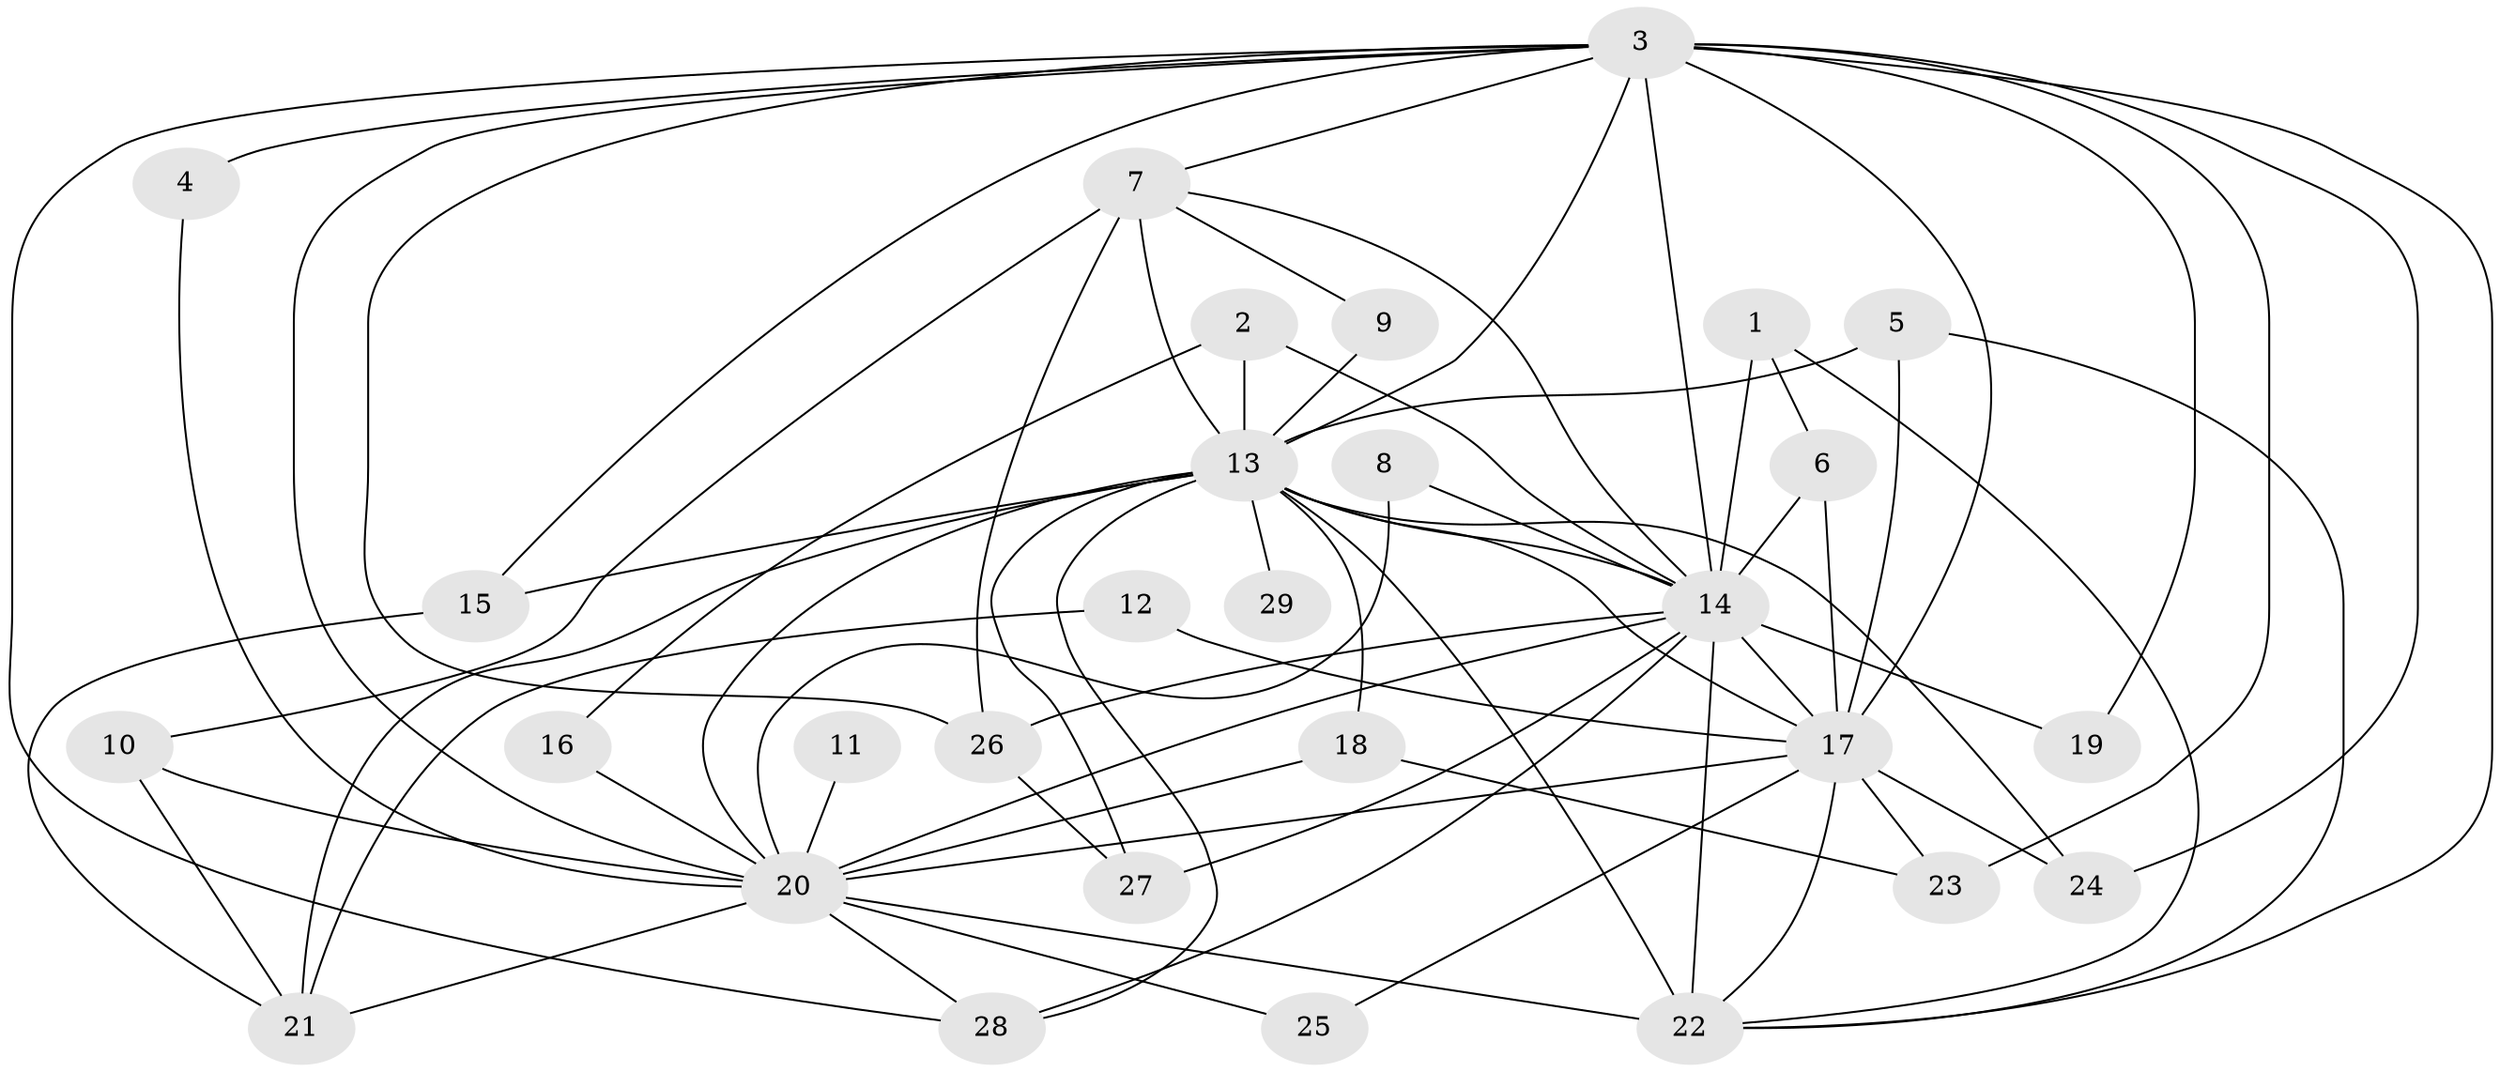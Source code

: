 // original degree distribution, {21: 0.017241379310344827, 10: 0.017241379310344827, 13: 0.034482758620689655, 20: 0.017241379310344827, 11: 0.017241379310344827, 16: 0.034482758620689655, 27: 0.017241379310344827, 12: 0.017241379310344827, 3: 0.22413793103448276, 4: 0.05172413793103448, 2: 0.5172413793103449, 7: 0.017241379310344827, 5: 0.017241379310344827}
// Generated by graph-tools (version 1.1) at 2025/01/03/09/25 03:01:15]
// undirected, 29 vertices, 70 edges
graph export_dot {
graph [start="1"]
  node [color=gray90,style=filled];
  1;
  2;
  3;
  4;
  5;
  6;
  7;
  8;
  9;
  10;
  11;
  12;
  13;
  14;
  15;
  16;
  17;
  18;
  19;
  20;
  21;
  22;
  23;
  24;
  25;
  26;
  27;
  28;
  29;
  1 -- 6 [weight=1.0];
  1 -- 14 [weight=1.0];
  1 -- 22 [weight=1.0];
  2 -- 13 [weight=1.0];
  2 -- 14 [weight=1.0];
  2 -- 16 [weight=1.0];
  3 -- 4 [weight=2.0];
  3 -- 7 [weight=1.0];
  3 -- 13 [weight=2.0];
  3 -- 14 [weight=4.0];
  3 -- 15 [weight=1.0];
  3 -- 17 [weight=2.0];
  3 -- 19 [weight=1.0];
  3 -- 20 [weight=2.0];
  3 -- 22 [weight=6.0];
  3 -- 23 [weight=1.0];
  3 -- 24 [weight=1.0];
  3 -- 26 [weight=1.0];
  3 -- 28 [weight=1.0];
  4 -- 20 [weight=1.0];
  5 -- 13 [weight=2.0];
  5 -- 17 [weight=1.0];
  5 -- 22 [weight=1.0];
  6 -- 14 [weight=1.0];
  6 -- 17 [weight=1.0];
  7 -- 9 [weight=1.0];
  7 -- 10 [weight=1.0];
  7 -- 13 [weight=2.0];
  7 -- 14 [weight=1.0];
  7 -- 26 [weight=1.0];
  8 -- 14 [weight=1.0];
  8 -- 20 [weight=1.0];
  9 -- 13 [weight=2.0];
  10 -- 20 [weight=1.0];
  10 -- 21 [weight=1.0];
  11 -- 20 [weight=1.0];
  12 -- 17 [weight=1.0];
  12 -- 21 [weight=1.0];
  13 -- 14 [weight=2.0];
  13 -- 15 [weight=1.0];
  13 -- 17 [weight=1.0];
  13 -- 18 [weight=1.0];
  13 -- 20 [weight=2.0];
  13 -- 21 [weight=1.0];
  13 -- 22 [weight=5.0];
  13 -- 24 [weight=1.0];
  13 -- 27 [weight=1.0];
  13 -- 28 [weight=1.0];
  13 -- 29 [weight=1.0];
  14 -- 17 [weight=2.0];
  14 -- 19 [weight=1.0];
  14 -- 20 [weight=2.0];
  14 -- 22 [weight=8.0];
  14 -- 26 [weight=1.0];
  14 -- 27 [weight=1.0];
  14 -- 28 [weight=1.0];
  15 -- 21 [weight=1.0];
  16 -- 20 [weight=2.0];
  17 -- 20 [weight=1.0];
  17 -- 22 [weight=4.0];
  17 -- 23 [weight=1.0];
  17 -- 24 [weight=1.0];
  17 -- 25 [weight=1.0];
  18 -- 20 [weight=1.0];
  18 -- 23 [weight=1.0];
  20 -- 21 [weight=1.0];
  20 -- 22 [weight=3.0];
  20 -- 25 [weight=1.0];
  20 -- 28 [weight=1.0];
  26 -- 27 [weight=1.0];
}
